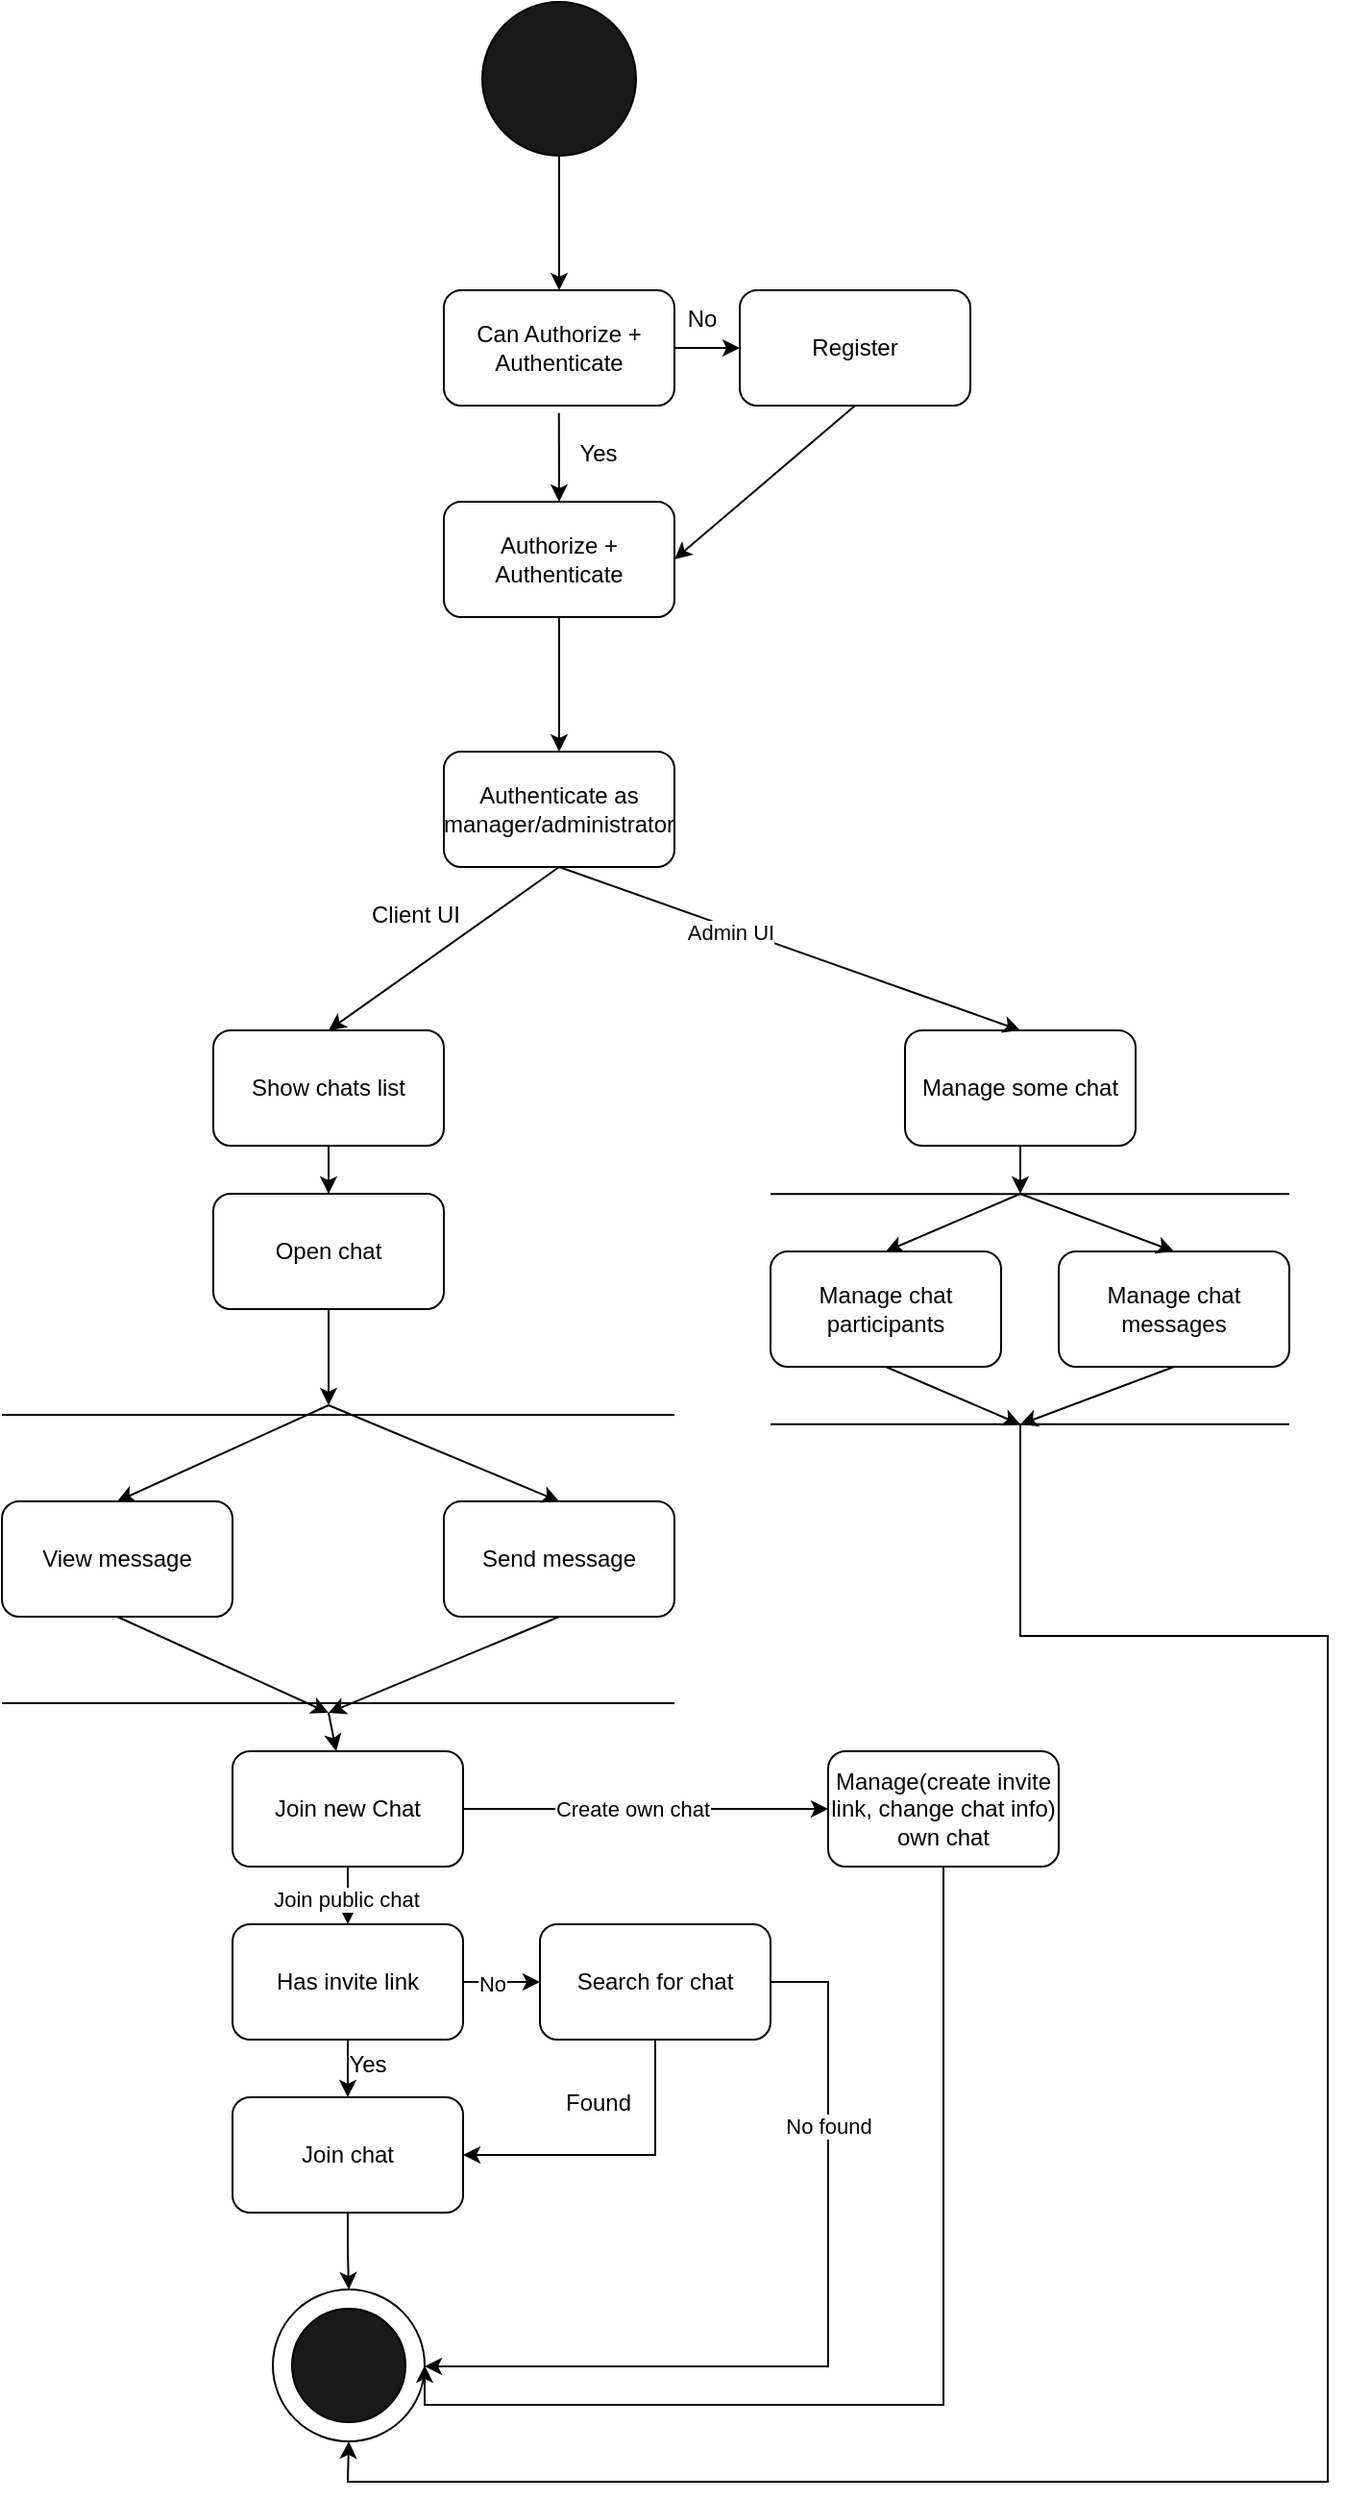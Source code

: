<mxfile version="22.1.3" type="github">
  <diagram id="C5RBs43oDa-KdzZeNtuy" name="Page-1">
    <mxGraphModel dx="737" dy="1496" grid="1" gridSize="10" guides="1" tooltips="1" connect="1" arrows="1" fold="1" page="1" pageScale="1" pageWidth="827" pageHeight="1169" math="0" shadow="0">
      <root>
        <mxCell id="WIyWlLk6GJQsqaUBKTNV-0" />
        <mxCell id="WIyWlLk6GJQsqaUBKTNV-1" parent="WIyWlLk6GJQsqaUBKTNV-0" />
        <mxCell id="2KFyE89TTosJdXYxlqzB-0" value="" style="ellipse;whiteSpace=wrap;html=1;aspect=fixed;fillColor=#191919;" vertex="1" parent="WIyWlLk6GJQsqaUBKTNV-1">
          <mxGeometry x="280" y="-10" width="80" height="80" as="geometry" />
        </mxCell>
        <mxCell id="2KFyE89TTosJdXYxlqzB-1" value="Authorize + Authenticate" style="rounded=1;whiteSpace=wrap;html=1;" vertex="1" parent="WIyWlLk6GJQsqaUBKTNV-1">
          <mxGeometry x="260" y="250" width="120" height="60" as="geometry" />
        </mxCell>
        <mxCell id="2KFyE89TTosJdXYxlqzB-2" value="Can Authorize + Authenticate" style="rounded=1;whiteSpace=wrap;html=1;" vertex="1" parent="WIyWlLk6GJQsqaUBKTNV-1">
          <mxGeometry x="260" y="140" width="120" height="60" as="geometry" />
        </mxCell>
        <mxCell id="2KFyE89TTosJdXYxlqzB-3" value="" style="endArrow=classic;html=1;rounded=0;exitX=0.499;exitY=1.064;exitDx=0;exitDy=0;exitPerimeter=0;entryX=0.5;entryY=0;entryDx=0;entryDy=0;" edge="1" parent="WIyWlLk6GJQsqaUBKTNV-1" source="2KFyE89TTosJdXYxlqzB-2" target="2KFyE89TTosJdXYxlqzB-1">
          <mxGeometry width="50" height="50" relative="1" as="geometry">
            <mxPoint x="260" y="280" as="sourcePoint" />
            <mxPoint x="310" y="230" as="targetPoint" />
          </mxGeometry>
        </mxCell>
        <mxCell id="2KFyE89TTosJdXYxlqzB-4" value="Yes&lt;br&gt;" style="text;html=1;align=center;verticalAlign=middle;resizable=0;points=[];autosize=1;strokeColor=none;fillColor=none;" vertex="1" parent="WIyWlLk6GJQsqaUBKTNV-1">
          <mxGeometry x="320" y="210" width="40" height="30" as="geometry" />
        </mxCell>
        <mxCell id="2KFyE89TTosJdXYxlqzB-5" value="Register" style="rounded=1;whiteSpace=wrap;html=1;" vertex="1" parent="WIyWlLk6GJQsqaUBKTNV-1">
          <mxGeometry x="414" y="140" width="120" height="60" as="geometry" />
        </mxCell>
        <mxCell id="2KFyE89TTosJdXYxlqzB-6" value="" style="endArrow=classic;html=1;rounded=0;exitX=0.5;exitY=1;exitDx=0;exitDy=0;entryX=0.5;entryY=0;entryDx=0;entryDy=0;" edge="1" parent="WIyWlLk6GJQsqaUBKTNV-1" source="2KFyE89TTosJdXYxlqzB-0" target="2KFyE89TTosJdXYxlqzB-2">
          <mxGeometry width="50" height="50" relative="1" as="geometry">
            <mxPoint x="170" y="170" as="sourcePoint" />
            <mxPoint x="220" y="120" as="targetPoint" />
          </mxGeometry>
        </mxCell>
        <mxCell id="2KFyE89TTosJdXYxlqzB-7" value="" style="endArrow=classic;html=1;rounded=0;exitX=1;exitY=0.5;exitDx=0;exitDy=0;" edge="1" parent="WIyWlLk6GJQsqaUBKTNV-1" source="2KFyE89TTosJdXYxlqzB-2" target="2KFyE89TTosJdXYxlqzB-5">
          <mxGeometry width="50" height="50" relative="1" as="geometry">
            <mxPoint x="430" y="140" as="sourcePoint" />
            <mxPoint x="480" y="90" as="targetPoint" />
          </mxGeometry>
        </mxCell>
        <mxCell id="2KFyE89TTosJdXYxlqzB-8" value="No" style="text;html=1;align=center;verticalAlign=middle;resizable=0;points=[];autosize=1;strokeColor=none;fillColor=none;" vertex="1" parent="WIyWlLk6GJQsqaUBKTNV-1">
          <mxGeometry x="374" y="140" width="40" height="30" as="geometry" />
        </mxCell>
        <mxCell id="2KFyE89TTosJdXYxlqzB-9" value="" style="endArrow=classic;html=1;rounded=0;exitX=0.5;exitY=1;exitDx=0;exitDy=0;entryX=1;entryY=0.5;entryDx=0;entryDy=0;" edge="1" parent="WIyWlLk6GJQsqaUBKTNV-1" source="2KFyE89TTosJdXYxlqzB-5" target="2KFyE89TTosJdXYxlqzB-1">
          <mxGeometry width="50" height="50" relative="1" as="geometry">
            <mxPoint x="460" y="214" as="sourcePoint" />
            <mxPoint x="460" y="330" as="targetPoint" />
          </mxGeometry>
        </mxCell>
        <mxCell id="2KFyE89TTosJdXYxlqzB-10" value="Authenticate as manager/administrator" style="rounded=1;whiteSpace=wrap;html=1;" vertex="1" parent="WIyWlLk6GJQsqaUBKTNV-1">
          <mxGeometry x="260" y="380" width="120" height="60" as="geometry" />
        </mxCell>
        <mxCell id="2KFyE89TTosJdXYxlqzB-11" value="" style="endArrow=classic;html=1;rounded=0;exitX=0.5;exitY=1;exitDx=0;exitDy=0;entryX=0.5;entryY=0;entryDx=0;entryDy=0;" edge="1" parent="WIyWlLk6GJQsqaUBKTNV-1" source="2KFyE89TTosJdXYxlqzB-1" target="2KFyE89TTosJdXYxlqzB-10">
          <mxGeometry width="50" height="50" relative="1" as="geometry">
            <mxPoint x="230" y="390" as="sourcePoint" />
            <mxPoint x="280" y="340" as="targetPoint" />
          </mxGeometry>
        </mxCell>
        <mxCell id="2KFyE89TTosJdXYxlqzB-12" value="" style="endArrow=classic;html=1;rounded=0;exitX=0.5;exitY=1;exitDx=0;exitDy=0;entryX=0.5;entryY=0;entryDx=0;entryDy=0;" edge="1" parent="WIyWlLk6GJQsqaUBKTNV-1" source="2KFyE89TTosJdXYxlqzB-10" target="2KFyE89TTosJdXYxlqzB-14">
          <mxGeometry width="50" height="50" relative="1" as="geometry">
            <mxPoint x="180" y="570" as="sourcePoint" />
            <mxPoint x="200" y="520" as="targetPoint" />
          </mxGeometry>
        </mxCell>
        <mxCell id="2KFyE89TTosJdXYxlqzB-13" value="Client UI" style="text;html=1;align=center;verticalAlign=middle;resizable=0;points=[];autosize=1;strokeColor=none;fillColor=none;" vertex="1" parent="WIyWlLk6GJQsqaUBKTNV-1">
          <mxGeometry x="210" y="450" width="70" height="30" as="geometry" />
        </mxCell>
        <mxCell id="2KFyE89TTosJdXYxlqzB-14" value="Show chats list" style="rounded=1;whiteSpace=wrap;html=1;" vertex="1" parent="WIyWlLk6GJQsqaUBKTNV-1">
          <mxGeometry x="140" y="525" width="120" height="60" as="geometry" />
        </mxCell>
        <mxCell id="2KFyE89TTosJdXYxlqzB-16" value="Open chat" style="rounded=1;whiteSpace=wrap;html=1;" vertex="1" parent="WIyWlLk6GJQsqaUBKTNV-1">
          <mxGeometry x="140" y="610" width="120" height="60" as="geometry" />
        </mxCell>
        <mxCell id="2KFyE89TTosJdXYxlqzB-17" value="View message" style="rounded=1;whiteSpace=wrap;html=1;" vertex="1" parent="WIyWlLk6GJQsqaUBKTNV-1">
          <mxGeometry x="30" y="770" width="120" height="60" as="geometry" />
        </mxCell>
        <mxCell id="2KFyE89TTosJdXYxlqzB-18" value="Send message" style="rounded=1;whiteSpace=wrap;html=1;" vertex="1" parent="WIyWlLk6GJQsqaUBKTNV-1">
          <mxGeometry x="260" y="770" width="120" height="60" as="geometry" />
        </mxCell>
        <mxCell id="2KFyE89TTosJdXYxlqzB-21" value="" style="shape=link;html=1;rounded=0;width=150;exitX=0;exitY=0.5;exitDx=0;exitDy=0;entryX=1;entryY=0.5;entryDx=0;entryDy=0;" edge="1" parent="WIyWlLk6GJQsqaUBKTNV-1" source="2KFyE89TTosJdXYxlqzB-17" target="2KFyE89TTosJdXYxlqzB-18">
          <mxGeometry width="100" relative="1" as="geometry">
            <mxPoint x="130" y="759.76" as="sourcePoint" />
            <mxPoint x="390" y="760" as="targetPoint" />
          </mxGeometry>
        </mxCell>
        <mxCell id="2KFyE89TTosJdXYxlqzB-25" value="" style="endArrow=classic;html=1;rounded=0;exitX=0.5;exitY=1;exitDx=0;exitDy=0;" edge="1" parent="WIyWlLk6GJQsqaUBKTNV-1" source="2KFyE89TTosJdXYxlqzB-16">
          <mxGeometry width="50" height="50" relative="1" as="geometry">
            <mxPoint x="240" y="670" as="sourcePoint" />
            <mxPoint x="200" y="720" as="targetPoint" />
          </mxGeometry>
        </mxCell>
        <mxCell id="2KFyE89TTosJdXYxlqzB-26" value="" style="endArrow=classic;html=1;rounded=0;exitX=0.5;exitY=1;exitDx=0;exitDy=0;" edge="1" parent="WIyWlLk6GJQsqaUBKTNV-1" source="2KFyE89TTosJdXYxlqzB-14" target="2KFyE89TTosJdXYxlqzB-16">
          <mxGeometry width="50" height="50" relative="1" as="geometry">
            <mxPoint x="290" y="590" as="sourcePoint" />
            <mxPoint x="340" y="540" as="targetPoint" />
          </mxGeometry>
        </mxCell>
        <mxCell id="2KFyE89TTosJdXYxlqzB-27" value="" style="endArrow=classic;html=1;rounded=0;entryX=0.5;entryY=0;entryDx=0;entryDy=0;" edge="1" parent="WIyWlLk6GJQsqaUBKTNV-1" target="2KFyE89TTosJdXYxlqzB-17">
          <mxGeometry width="50" height="50" relative="1" as="geometry">
            <mxPoint x="200" y="720" as="sourcePoint" />
            <mxPoint x="210" y="730" as="targetPoint" />
          </mxGeometry>
        </mxCell>
        <mxCell id="2KFyE89TTosJdXYxlqzB-28" value="" style="endArrow=classic;html=1;rounded=0;entryX=0.5;entryY=0;entryDx=0;entryDy=0;" edge="1" parent="WIyWlLk6GJQsqaUBKTNV-1" target="2KFyE89TTosJdXYxlqzB-18">
          <mxGeometry width="50" height="50" relative="1" as="geometry">
            <mxPoint x="200" y="720" as="sourcePoint" />
            <mxPoint x="210" y="730" as="targetPoint" />
          </mxGeometry>
        </mxCell>
        <mxCell id="2KFyE89TTosJdXYxlqzB-29" value="" style="endArrow=classic;html=1;rounded=0;exitX=0.5;exitY=1;exitDx=0;exitDy=0;" edge="1" parent="WIyWlLk6GJQsqaUBKTNV-1" source="2KFyE89TTosJdXYxlqzB-17">
          <mxGeometry width="50" height="50" relative="1" as="geometry">
            <mxPoint x="260" y="820" as="sourcePoint" />
            <mxPoint x="200" y="880" as="targetPoint" />
          </mxGeometry>
        </mxCell>
        <mxCell id="2KFyE89TTosJdXYxlqzB-30" value="" style="endArrow=classic;html=1;rounded=0;exitX=0.5;exitY=1;exitDx=0;exitDy=0;" edge="1" parent="WIyWlLk6GJQsqaUBKTNV-1" source="2KFyE89TTosJdXYxlqzB-18">
          <mxGeometry width="50" height="50" relative="1" as="geometry">
            <mxPoint x="100" y="840" as="sourcePoint" />
            <mxPoint x="200" y="880" as="targetPoint" />
          </mxGeometry>
        </mxCell>
        <mxCell id="2KFyE89TTosJdXYxlqzB-31" value="Join new Chat" style="rounded=1;whiteSpace=wrap;html=1;" vertex="1" parent="WIyWlLk6GJQsqaUBKTNV-1">
          <mxGeometry x="150" y="900" width="120" height="60" as="geometry" />
        </mxCell>
        <mxCell id="2KFyE89TTosJdXYxlqzB-38" style="edgeStyle=orthogonalEdgeStyle;rounded=0;orthogonalLoop=1;jettySize=auto;html=1;" edge="1" parent="WIyWlLk6GJQsqaUBKTNV-1" source="2KFyE89TTosJdXYxlqzB-32" target="2KFyE89TTosJdXYxlqzB-34">
          <mxGeometry relative="1" as="geometry" />
        </mxCell>
        <mxCell id="2KFyE89TTosJdXYxlqzB-40" style="edgeStyle=orthogonalEdgeStyle;rounded=0;orthogonalLoop=1;jettySize=auto;html=1;" edge="1" parent="WIyWlLk6GJQsqaUBKTNV-1" source="2KFyE89TTosJdXYxlqzB-32" target="2KFyE89TTosJdXYxlqzB-33">
          <mxGeometry relative="1" as="geometry" />
        </mxCell>
        <mxCell id="2KFyE89TTosJdXYxlqzB-42" value="No" style="edgeLabel;html=1;align=center;verticalAlign=middle;resizable=0;points=[];" vertex="1" connectable="0" parent="2KFyE89TTosJdXYxlqzB-40">
          <mxGeometry x="-0.264" y="-1" relative="1" as="geometry">
            <mxPoint as="offset" />
          </mxGeometry>
        </mxCell>
        <mxCell id="2KFyE89TTosJdXYxlqzB-32" value="Has invite link" style="rounded=1;whiteSpace=wrap;html=1;" vertex="1" parent="WIyWlLk6GJQsqaUBKTNV-1">
          <mxGeometry x="150" y="990" width="120" height="60" as="geometry" />
        </mxCell>
        <mxCell id="2KFyE89TTosJdXYxlqzB-41" style="edgeStyle=orthogonalEdgeStyle;rounded=0;orthogonalLoop=1;jettySize=auto;html=1;entryX=1;entryY=0.5;entryDx=0;entryDy=0;" edge="1" parent="WIyWlLk6GJQsqaUBKTNV-1" source="2KFyE89TTosJdXYxlqzB-33" target="2KFyE89TTosJdXYxlqzB-34">
          <mxGeometry relative="1" as="geometry">
            <Array as="points">
              <mxPoint x="370" y="1110" />
            </Array>
          </mxGeometry>
        </mxCell>
        <mxCell id="2KFyE89TTosJdXYxlqzB-45" style="edgeStyle=orthogonalEdgeStyle;rounded=0;orthogonalLoop=1;jettySize=auto;html=1;entryX=1;entryY=0.5;entryDx=0;entryDy=0;" edge="1" parent="WIyWlLk6GJQsqaUBKTNV-1" source="2KFyE89TTosJdXYxlqzB-33" target="2KFyE89TTosJdXYxlqzB-37">
          <mxGeometry relative="1" as="geometry">
            <Array as="points">
              <mxPoint x="460" y="1020" />
              <mxPoint x="460" y="1220" />
              <mxPoint x="250" y="1220" />
            </Array>
          </mxGeometry>
        </mxCell>
        <mxCell id="2KFyE89TTosJdXYxlqzB-46" value="No found" style="edgeLabel;html=1;align=center;verticalAlign=middle;resizable=0;points=[];" vertex="1" connectable="0" parent="2KFyE89TTosJdXYxlqzB-45">
          <mxGeometry x="-0.525" relative="1" as="geometry">
            <mxPoint as="offset" />
          </mxGeometry>
        </mxCell>
        <mxCell id="2KFyE89TTosJdXYxlqzB-33" value="Search for chat" style="rounded=1;whiteSpace=wrap;html=1;" vertex="1" parent="WIyWlLk6GJQsqaUBKTNV-1">
          <mxGeometry x="310" y="990" width="120" height="60" as="geometry" />
        </mxCell>
        <mxCell id="2KFyE89TTosJdXYxlqzB-39" style="edgeStyle=orthogonalEdgeStyle;rounded=0;orthogonalLoop=1;jettySize=auto;html=1;entryX=0.5;entryY=0;entryDx=0;entryDy=0;" edge="1" parent="WIyWlLk6GJQsqaUBKTNV-1" source="2KFyE89TTosJdXYxlqzB-34" target="2KFyE89TTosJdXYxlqzB-37">
          <mxGeometry relative="1" as="geometry" />
        </mxCell>
        <mxCell id="2KFyE89TTosJdXYxlqzB-34" value="Join chat" style="rounded=1;whiteSpace=wrap;html=1;" vertex="1" parent="WIyWlLk6GJQsqaUBKTNV-1">
          <mxGeometry x="150" y="1080" width="120" height="60" as="geometry" />
        </mxCell>
        <mxCell id="2KFyE89TTosJdXYxlqzB-37" value="" style="ellipse;whiteSpace=wrap;html=1;aspect=fixed;" vertex="1" parent="WIyWlLk6GJQsqaUBKTNV-1">
          <mxGeometry x="171" y="1180" width="79" height="79" as="geometry" />
        </mxCell>
        <mxCell id="2KFyE89TTosJdXYxlqzB-36" value="" style="ellipse;whiteSpace=wrap;html=1;aspect=fixed;fillColor=#191919;" vertex="1" parent="WIyWlLk6GJQsqaUBKTNV-1">
          <mxGeometry x="181" y="1190" width="59" height="59" as="geometry" />
        </mxCell>
        <mxCell id="2KFyE89TTosJdXYxlqzB-43" value="Yes" style="text;html=1;align=center;verticalAlign=middle;resizable=0;points=[];autosize=1;strokeColor=none;fillColor=none;" vertex="1" parent="WIyWlLk6GJQsqaUBKTNV-1">
          <mxGeometry x="200" y="1048" width="40" height="30" as="geometry" />
        </mxCell>
        <mxCell id="2KFyE89TTosJdXYxlqzB-44" value="Found" style="text;html=1;align=center;verticalAlign=middle;resizable=0;points=[];autosize=1;strokeColor=none;fillColor=none;" vertex="1" parent="WIyWlLk6GJQsqaUBKTNV-1">
          <mxGeometry x="310" y="1068" width="60" height="30" as="geometry" />
        </mxCell>
        <mxCell id="2KFyE89TTosJdXYxlqzB-47" value="Manage some chat" style="rounded=1;whiteSpace=wrap;html=1;" vertex="1" parent="WIyWlLk6GJQsqaUBKTNV-1">
          <mxGeometry x="500" y="525" width="120" height="60" as="geometry" />
        </mxCell>
        <mxCell id="2KFyE89TTosJdXYxlqzB-48" value="" style="endArrow=classic;html=1;rounded=0;exitX=0.5;exitY=1;exitDx=0;exitDy=0;" edge="1" parent="WIyWlLk6GJQsqaUBKTNV-1" source="2KFyE89TTosJdXYxlqzB-31" target="2KFyE89TTosJdXYxlqzB-32">
          <mxGeometry width="50" height="50" relative="1" as="geometry">
            <mxPoint x="280" y="910" as="sourcePoint" />
            <mxPoint x="330" y="860" as="targetPoint" />
          </mxGeometry>
        </mxCell>
        <mxCell id="2KFyE89TTosJdXYxlqzB-55" value="Join public chat" style="edgeLabel;html=1;align=center;verticalAlign=middle;resizable=0;points=[];" vertex="1" connectable="0" parent="2KFyE89TTosJdXYxlqzB-48">
          <mxGeometry x="0.093" y="-1" relative="1" as="geometry">
            <mxPoint as="offset" />
          </mxGeometry>
        </mxCell>
        <mxCell id="2KFyE89TTosJdXYxlqzB-49" value="" style="endArrow=classic;html=1;rounded=0;" edge="1" parent="WIyWlLk6GJQsqaUBKTNV-1" target="2KFyE89TTosJdXYxlqzB-31">
          <mxGeometry width="50" height="50" relative="1" as="geometry">
            <mxPoint x="200" y="880" as="sourcePoint" />
            <mxPoint x="330" y="860" as="targetPoint" />
          </mxGeometry>
        </mxCell>
        <mxCell id="2KFyE89TTosJdXYxlqzB-50" value="" style="endArrow=classic;html=1;rounded=0;exitX=0.5;exitY=1;exitDx=0;exitDy=0;entryX=0.5;entryY=0;entryDx=0;entryDy=0;" edge="1" parent="WIyWlLk6GJQsqaUBKTNV-1" source="2KFyE89TTosJdXYxlqzB-10" target="2KFyE89TTosJdXYxlqzB-47">
          <mxGeometry width="50" height="50" relative="1" as="geometry">
            <mxPoint x="470" y="540" as="sourcePoint" />
            <mxPoint x="520" y="490" as="targetPoint" />
          </mxGeometry>
        </mxCell>
        <mxCell id="2KFyE89TTosJdXYxlqzB-51" value="Admin UI" style="edgeLabel;html=1;align=center;verticalAlign=middle;resizable=0;points=[];" vertex="1" connectable="0" parent="2KFyE89TTosJdXYxlqzB-50">
          <mxGeometry x="-0.257" y="-2" relative="1" as="geometry">
            <mxPoint as="offset" />
          </mxGeometry>
        </mxCell>
        <mxCell id="2KFyE89TTosJdXYxlqzB-56" value="" style="endArrow=classic;html=1;rounded=0;exitX=1;exitY=0.5;exitDx=0;exitDy=0;" edge="1" parent="WIyWlLk6GJQsqaUBKTNV-1" source="2KFyE89TTosJdXYxlqzB-31">
          <mxGeometry width="50" height="50" relative="1" as="geometry">
            <mxPoint x="320" y="970" as="sourcePoint" />
            <mxPoint x="460" y="930" as="targetPoint" />
          </mxGeometry>
        </mxCell>
        <mxCell id="2KFyE89TTosJdXYxlqzB-57" value="Create own chat" style="edgeLabel;html=1;align=center;verticalAlign=middle;resizable=0;points=[];" vertex="1" connectable="0" parent="2KFyE89TTosJdXYxlqzB-56">
          <mxGeometry x="0.276" y="-1" relative="1" as="geometry">
            <mxPoint x="-33" y="-1" as="offset" />
          </mxGeometry>
        </mxCell>
        <mxCell id="2KFyE89TTosJdXYxlqzB-59" style="edgeStyle=orthogonalEdgeStyle;rounded=0;orthogonalLoop=1;jettySize=auto;html=1;entryX=1;entryY=0.5;entryDx=0;entryDy=0;" edge="1" parent="WIyWlLk6GJQsqaUBKTNV-1" source="2KFyE89TTosJdXYxlqzB-58" target="2KFyE89TTosJdXYxlqzB-37">
          <mxGeometry relative="1" as="geometry">
            <Array as="points">
              <mxPoint x="520" y="1240" />
              <mxPoint x="250" y="1240" />
            </Array>
          </mxGeometry>
        </mxCell>
        <mxCell id="2KFyE89TTosJdXYxlqzB-58" value="Manage(create invite link, change chat info) own chat" style="rounded=1;whiteSpace=wrap;html=1;" vertex="1" parent="WIyWlLk6GJQsqaUBKTNV-1">
          <mxGeometry x="460" y="900" width="120" height="60" as="geometry" />
        </mxCell>
        <mxCell id="2KFyE89TTosJdXYxlqzB-61" value="Manage chat participants" style="rounded=1;whiteSpace=wrap;html=1;" vertex="1" parent="WIyWlLk6GJQsqaUBKTNV-1">
          <mxGeometry x="430" y="640" width="120" height="60" as="geometry" />
        </mxCell>
        <mxCell id="2KFyE89TTosJdXYxlqzB-62" value="Manage chat messages" style="rounded=1;whiteSpace=wrap;html=1;" vertex="1" parent="WIyWlLk6GJQsqaUBKTNV-1">
          <mxGeometry x="580" y="640" width="120" height="60" as="geometry" />
        </mxCell>
        <mxCell id="2KFyE89TTosJdXYxlqzB-63" value="" style="endArrow=classic;html=1;rounded=0;exitX=0.5;exitY=1;exitDx=0;exitDy=0;" edge="1" parent="WIyWlLk6GJQsqaUBKTNV-1" source="2KFyE89TTosJdXYxlqzB-47">
          <mxGeometry width="50" height="50" relative="1" as="geometry">
            <mxPoint x="420" y="620" as="sourcePoint" />
            <mxPoint x="560" y="610" as="targetPoint" />
          </mxGeometry>
        </mxCell>
        <mxCell id="2KFyE89TTosJdXYxlqzB-64" value="" style="shape=link;html=1;rounded=0;width=119.714;exitX=0;exitY=0.5;exitDx=0;exitDy=0;entryX=1;entryY=0.5;entryDx=0;entryDy=0;" edge="1" parent="WIyWlLk6GJQsqaUBKTNV-1" source="2KFyE89TTosJdXYxlqzB-61" target="2KFyE89TTosJdXYxlqzB-62">
          <mxGeometry width="100" relative="1" as="geometry">
            <mxPoint x="390" y="700" as="sourcePoint" />
            <mxPoint x="740" y="700" as="targetPoint" />
          </mxGeometry>
        </mxCell>
        <mxCell id="2KFyE89TTosJdXYxlqzB-65" value="" style="endArrow=classic;html=1;rounded=0;entryX=0.5;entryY=0;entryDx=0;entryDy=0;" edge="1" parent="WIyWlLk6GJQsqaUBKTNV-1" target="2KFyE89TTosJdXYxlqzB-61">
          <mxGeometry width="50" height="50" relative="1" as="geometry">
            <mxPoint x="560" y="610" as="sourcePoint" />
            <mxPoint x="440" y="610" as="targetPoint" />
          </mxGeometry>
        </mxCell>
        <mxCell id="2KFyE89TTosJdXYxlqzB-66" value="" style="endArrow=classic;html=1;rounded=0;entryX=0.5;entryY=0;entryDx=0;entryDy=0;" edge="1" parent="WIyWlLk6GJQsqaUBKTNV-1" target="2KFyE89TTosJdXYxlqzB-62">
          <mxGeometry width="50" height="50" relative="1" as="geometry">
            <mxPoint x="560" y="610" as="sourcePoint" />
            <mxPoint x="500" y="650" as="targetPoint" />
          </mxGeometry>
        </mxCell>
        <mxCell id="2KFyE89TTosJdXYxlqzB-67" value="" style="endArrow=classic;html=1;rounded=0;exitX=0.5;exitY=1;exitDx=0;exitDy=0;" edge="1" parent="WIyWlLk6GJQsqaUBKTNV-1" source="2KFyE89TTosJdXYxlqzB-61">
          <mxGeometry width="50" height="50" relative="1" as="geometry">
            <mxPoint x="520" y="810" as="sourcePoint" />
            <mxPoint x="560" y="730" as="targetPoint" />
          </mxGeometry>
        </mxCell>
        <mxCell id="2KFyE89TTosJdXYxlqzB-68" value="" style="endArrow=classic;html=1;rounded=0;exitX=0.5;exitY=1;exitDx=0;exitDy=0;" edge="1" parent="WIyWlLk6GJQsqaUBKTNV-1" source="2KFyE89TTosJdXYxlqzB-62">
          <mxGeometry width="50" height="50" relative="1" as="geometry">
            <mxPoint x="430" y="750" as="sourcePoint" />
            <mxPoint x="560" y="730" as="targetPoint" />
          </mxGeometry>
        </mxCell>
        <mxCell id="2KFyE89TTosJdXYxlqzB-70" value="" style="endArrow=classic;html=1;rounded=0;entryX=0.5;entryY=1;entryDx=0;entryDy=0;" edge="1" parent="WIyWlLk6GJQsqaUBKTNV-1" target="2KFyE89TTosJdXYxlqzB-37">
          <mxGeometry width="50" height="50" relative="1" as="geometry">
            <mxPoint x="560" y="730" as="sourcePoint" />
            <mxPoint x="640" y="780" as="targetPoint" />
            <Array as="points">
              <mxPoint x="560" y="840" />
              <mxPoint x="720" y="840" />
              <mxPoint x="720" y="1280" />
              <mxPoint x="210" y="1280" />
            </Array>
          </mxGeometry>
        </mxCell>
      </root>
    </mxGraphModel>
  </diagram>
</mxfile>
